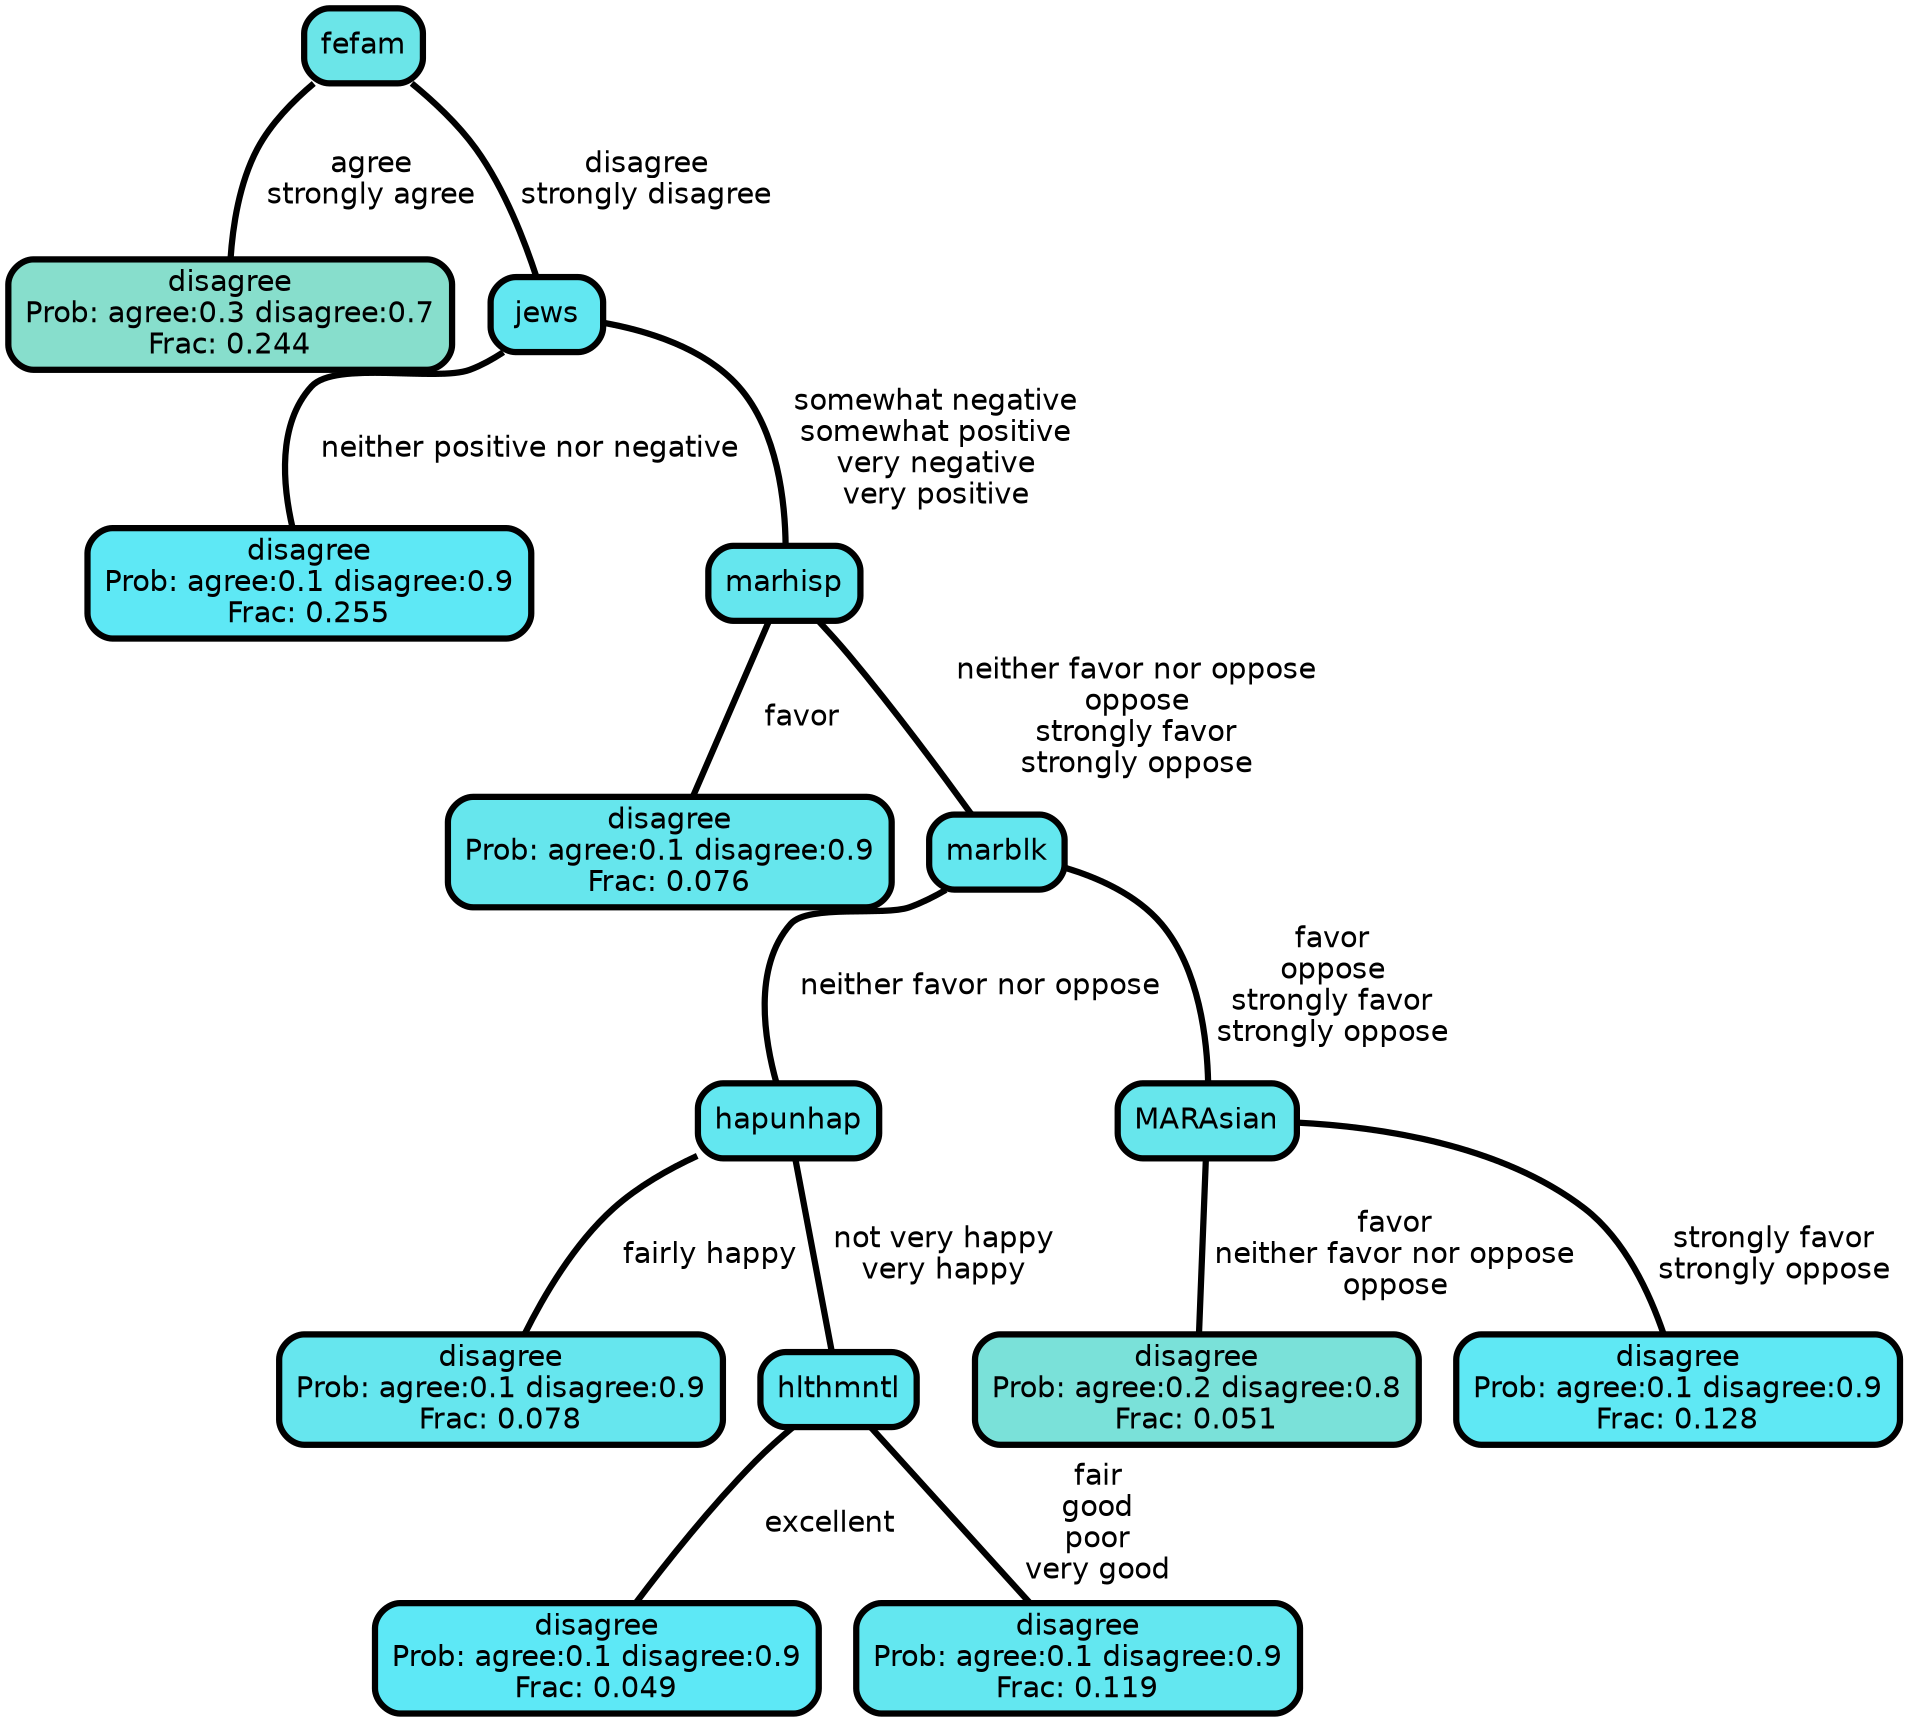 graph Tree {
node [shape=box, style="filled, rounded",color="black",penwidth="3",fontcolor="black",                 fontname=helvetica] ;
graph [ranksep="0 equally", splines=straight,                 bgcolor=transparent, dpi=200] ;
edge [fontname=helvetica, color=black] ;
0 [label="disagree
Prob: agree:0.3 disagree:0.7
Frac: 0.244", fillcolor="#87decc"] ;
1 [label="fefam", fillcolor="#6be5e8"] ;
2 [label="disagree
Prob: agree:0.1 disagree:0.9
Frac: 0.255", fillcolor="#5ee8f5"] ;
3 [label="jews", fillcolor="#62e7f1"] ;
4 [label="disagree
Prob: agree:0.1 disagree:0.9
Frac: 0.076", fillcolor="#66e6ed"] ;
5 [label="marhisp", fillcolor="#65e6ee"] ;
6 [label="disagree
Prob: agree:0.1 disagree:0.9
Frac: 0.078", fillcolor="#66e6ee"] ;
7 [label="hapunhap", fillcolor="#63e7f0"] ;
8 [label="disagree
Prob: agree:0.1 disagree:0.9
Frac: 0.049", fillcolor="#5de8f6"] ;
9 [label="hlthmntl", fillcolor="#62e7f1"] ;
10 [label="disagree
Prob: agree:0.1 disagree:0.9
Frac: 0.119", fillcolor="#63e7f0"] ;
11 [label="marblk", fillcolor="#64e7ef"] ;
12 [label="disagree
Prob: agree:0.2 disagree:0.8
Frac: 0.051", fillcolor="#7ae1d9"] ;
13 [label="MARAsian", fillcolor="#67e6ec"] ;
14 [label="disagree
Prob: agree:0.1 disagree:0.9
Frac: 0.128", fillcolor="#5fe8f4"] ;
1 -- 0 [label=" agree\n strongly agree",penwidth=3] ;
1 -- 3 [label=" disagree\n strongly disagree",penwidth=3] ;
3 -- 2 [label=" neither positive nor negative",penwidth=3] ;
3 -- 5 [label=" somewhat negative\n somewhat positive\n very negative\n very positive",penwidth=3] ;
5 -- 4 [label=" favor",penwidth=3] ;
5 -- 11 [label=" neither favor nor oppose\n oppose\n strongly favor\n strongly oppose",penwidth=3] ;
7 -- 6 [label=" fairly happy",penwidth=3] ;
7 -- 9 [label=" not very happy\n very happy",penwidth=3] ;
9 -- 8 [label=" excellent",penwidth=3] ;
9 -- 10 [label=" fair\n good\n poor\n very good",penwidth=3] ;
11 -- 7 [label=" neither favor nor oppose",penwidth=3] ;
11 -- 13 [label=" favor\n oppose\n strongly favor\n strongly oppose",penwidth=3] ;
13 -- 12 [label=" favor\n neither favor nor oppose\n oppose",penwidth=3] ;
13 -- 14 [label=" strongly favor\n strongly oppose",penwidth=3] ;
{rank = same;}}